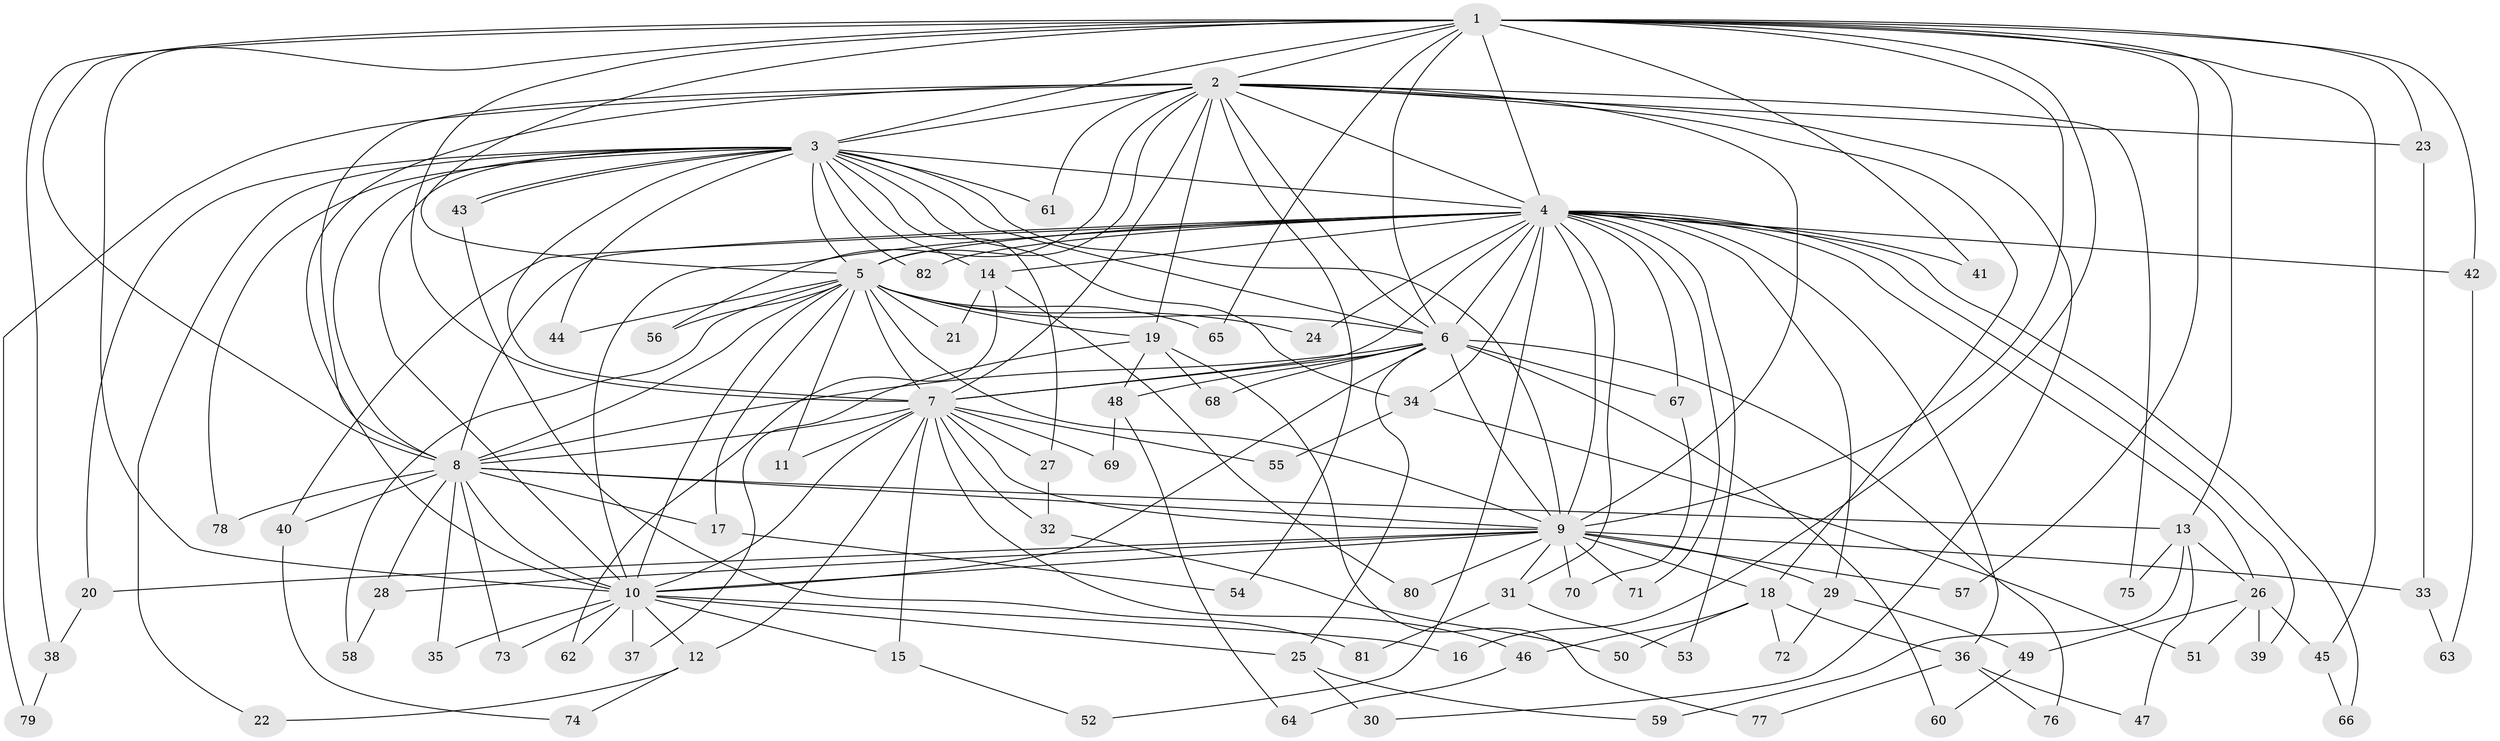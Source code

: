 // Generated by graph-tools (version 1.1) at 2025/14/03/09/25 04:14:05]
// undirected, 82 vertices, 189 edges
graph export_dot {
graph [start="1"]
  node [color=gray90,style=filled];
  1;
  2;
  3;
  4;
  5;
  6;
  7;
  8;
  9;
  10;
  11;
  12;
  13;
  14;
  15;
  16;
  17;
  18;
  19;
  20;
  21;
  22;
  23;
  24;
  25;
  26;
  27;
  28;
  29;
  30;
  31;
  32;
  33;
  34;
  35;
  36;
  37;
  38;
  39;
  40;
  41;
  42;
  43;
  44;
  45;
  46;
  47;
  48;
  49;
  50;
  51;
  52;
  53;
  54;
  55;
  56;
  57;
  58;
  59;
  60;
  61;
  62;
  63;
  64;
  65;
  66;
  67;
  68;
  69;
  70;
  71;
  72;
  73;
  74;
  75;
  76;
  77;
  78;
  79;
  80;
  81;
  82;
  1 -- 2;
  1 -- 3;
  1 -- 4;
  1 -- 5;
  1 -- 6;
  1 -- 7;
  1 -- 8;
  1 -- 9;
  1 -- 10;
  1 -- 13;
  1 -- 16;
  1 -- 23;
  1 -- 38;
  1 -- 41;
  1 -- 42;
  1 -- 45;
  1 -- 57;
  1 -- 65;
  2 -- 3;
  2 -- 4;
  2 -- 5;
  2 -- 6;
  2 -- 7;
  2 -- 8;
  2 -- 9;
  2 -- 10;
  2 -- 18;
  2 -- 19;
  2 -- 23;
  2 -- 30;
  2 -- 54;
  2 -- 56;
  2 -- 61;
  2 -- 75;
  2 -- 79;
  3 -- 4;
  3 -- 5;
  3 -- 6;
  3 -- 7;
  3 -- 8;
  3 -- 9;
  3 -- 10;
  3 -- 14;
  3 -- 20;
  3 -- 22;
  3 -- 27;
  3 -- 34;
  3 -- 43;
  3 -- 43;
  3 -- 44;
  3 -- 61;
  3 -- 78;
  3 -- 82;
  4 -- 5;
  4 -- 6;
  4 -- 7;
  4 -- 8;
  4 -- 9;
  4 -- 10;
  4 -- 14;
  4 -- 24;
  4 -- 26;
  4 -- 29;
  4 -- 31;
  4 -- 34;
  4 -- 36;
  4 -- 39;
  4 -- 40;
  4 -- 41;
  4 -- 42;
  4 -- 52;
  4 -- 53;
  4 -- 66;
  4 -- 67;
  4 -- 71;
  4 -- 82;
  5 -- 6;
  5 -- 7;
  5 -- 8;
  5 -- 9;
  5 -- 10;
  5 -- 11;
  5 -- 17;
  5 -- 19;
  5 -- 21;
  5 -- 24;
  5 -- 44;
  5 -- 56;
  5 -- 58;
  5 -- 65;
  6 -- 7;
  6 -- 8;
  6 -- 9;
  6 -- 10;
  6 -- 25;
  6 -- 48;
  6 -- 60;
  6 -- 67;
  6 -- 68;
  6 -- 76;
  7 -- 8;
  7 -- 9;
  7 -- 10;
  7 -- 11;
  7 -- 12;
  7 -- 15;
  7 -- 27;
  7 -- 32;
  7 -- 46;
  7 -- 55;
  7 -- 69;
  8 -- 9;
  8 -- 10;
  8 -- 13;
  8 -- 17;
  8 -- 28;
  8 -- 35;
  8 -- 40;
  8 -- 73;
  8 -- 78;
  9 -- 10;
  9 -- 18;
  9 -- 20;
  9 -- 28;
  9 -- 29;
  9 -- 31;
  9 -- 33;
  9 -- 57;
  9 -- 70;
  9 -- 71;
  9 -- 80;
  10 -- 12;
  10 -- 15;
  10 -- 16;
  10 -- 25;
  10 -- 35;
  10 -- 37;
  10 -- 62;
  10 -- 73;
  12 -- 22;
  12 -- 74;
  13 -- 26;
  13 -- 47;
  13 -- 59;
  13 -- 75;
  14 -- 21;
  14 -- 62;
  14 -- 80;
  15 -- 52;
  17 -- 54;
  18 -- 36;
  18 -- 46;
  18 -- 50;
  18 -- 72;
  19 -- 37;
  19 -- 48;
  19 -- 68;
  19 -- 77;
  20 -- 38;
  23 -- 33;
  25 -- 30;
  25 -- 59;
  26 -- 39;
  26 -- 45;
  26 -- 49;
  26 -- 51;
  27 -- 32;
  28 -- 58;
  29 -- 49;
  29 -- 72;
  31 -- 53;
  31 -- 81;
  32 -- 50;
  33 -- 63;
  34 -- 51;
  34 -- 55;
  36 -- 47;
  36 -- 76;
  36 -- 77;
  38 -- 79;
  40 -- 74;
  42 -- 63;
  43 -- 81;
  45 -- 66;
  46 -- 64;
  48 -- 64;
  48 -- 69;
  49 -- 60;
  67 -- 70;
}
